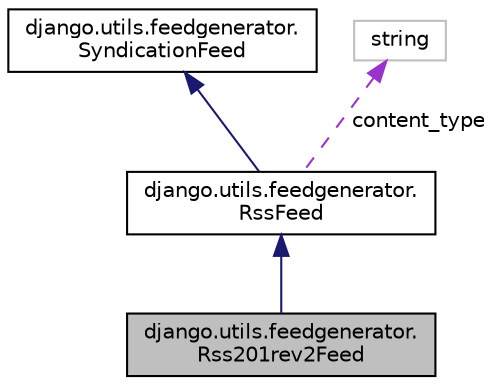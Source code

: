 digraph "django.utils.feedgenerator.Rss201rev2Feed"
{
 // LATEX_PDF_SIZE
  edge [fontname="Helvetica",fontsize="10",labelfontname="Helvetica",labelfontsize="10"];
  node [fontname="Helvetica",fontsize="10",shape=record];
  Node1 [label="django.utils.feedgenerator.\lRss201rev2Feed",height=0.2,width=0.4,color="black", fillcolor="grey75", style="filled", fontcolor="black",tooltip=" "];
  Node2 -> Node1 [dir="back",color="midnightblue",fontsize="10",style="solid"];
  Node2 [label="django.utils.feedgenerator.\lRssFeed",height=0.2,width=0.4,color="black", fillcolor="white", style="filled",URL="$classdjango_1_1utils_1_1feedgenerator_1_1_rss_feed.html",tooltip=" "];
  Node3 -> Node2 [dir="back",color="midnightblue",fontsize="10",style="solid"];
  Node3 [label="django.utils.feedgenerator.\lSyndicationFeed",height=0.2,width=0.4,color="black", fillcolor="white", style="filled",URL="$classdjango_1_1utils_1_1feedgenerator_1_1_syndication_feed.html",tooltip=" "];
  Node4 -> Node2 [dir="back",color="darkorchid3",fontsize="10",style="dashed",label=" content_type" ];
  Node4 [label="string",height=0.2,width=0.4,color="grey75", fillcolor="white", style="filled",tooltip=" "];
}
